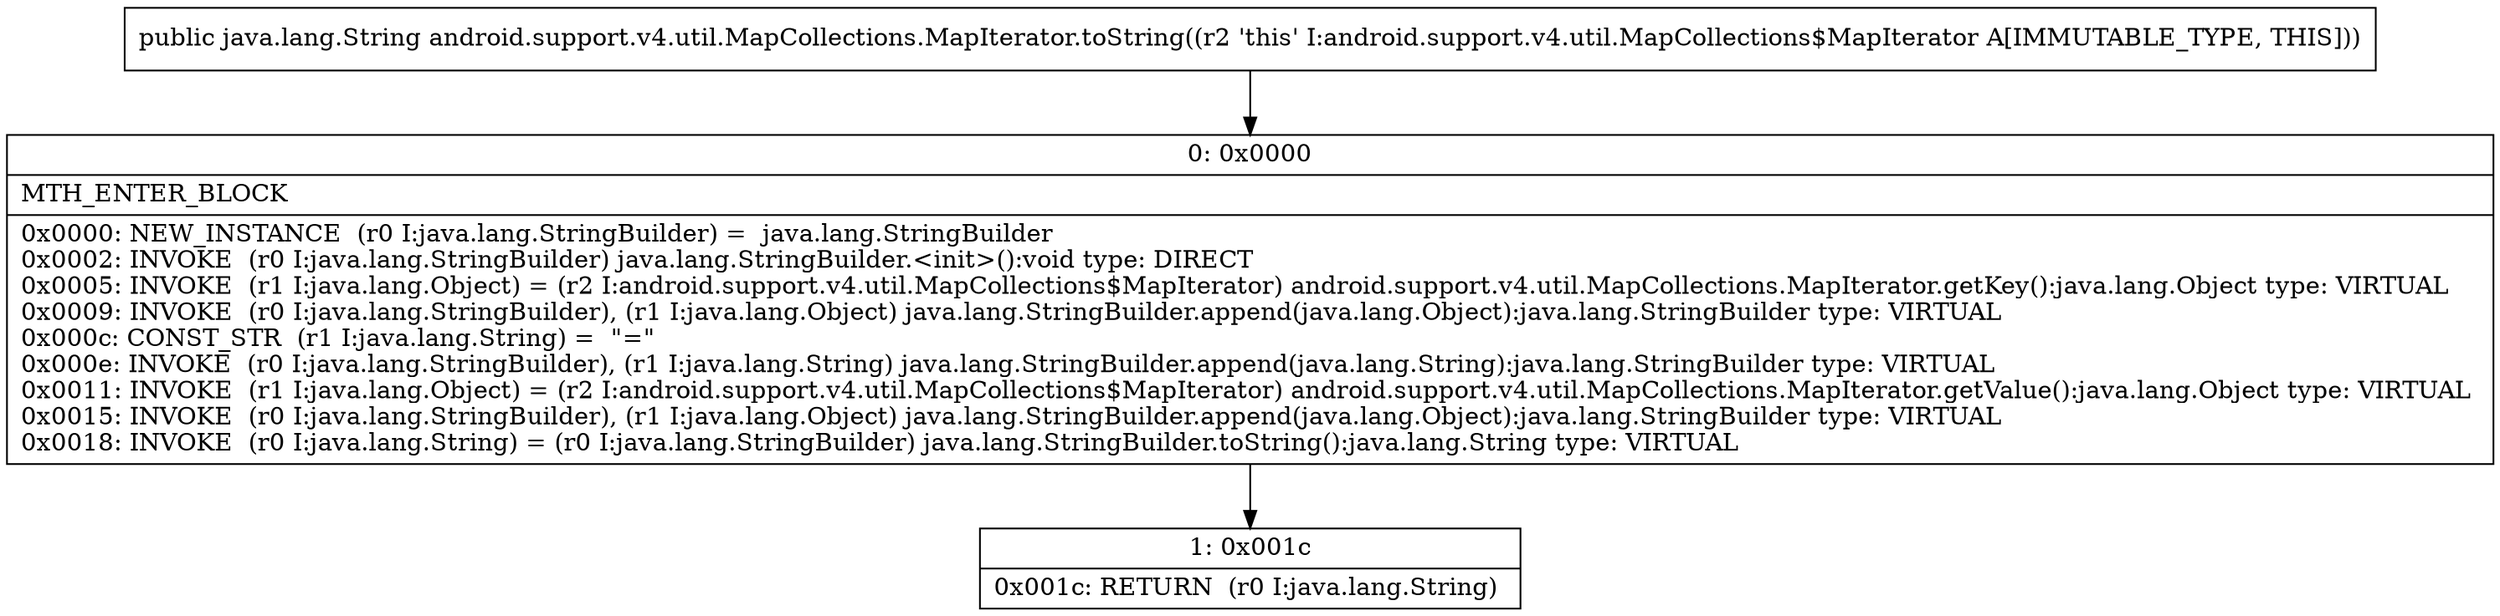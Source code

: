 digraph "CFG forandroid.support.v4.util.MapCollections.MapIterator.toString()Ljava\/lang\/String;" {
Node_0 [shape=record,label="{0\:\ 0x0000|MTH_ENTER_BLOCK\l|0x0000: NEW_INSTANCE  (r0 I:java.lang.StringBuilder) =  java.lang.StringBuilder \l0x0002: INVOKE  (r0 I:java.lang.StringBuilder) java.lang.StringBuilder.\<init\>():void type: DIRECT \l0x0005: INVOKE  (r1 I:java.lang.Object) = (r2 I:android.support.v4.util.MapCollections$MapIterator) android.support.v4.util.MapCollections.MapIterator.getKey():java.lang.Object type: VIRTUAL \l0x0009: INVOKE  (r0 I:java.lang.StringBuilder), (r1 I:java.lang.Object) java.lang.StringBuilder.append(java.lang.Object):java.lang.StringBuilder type: VIRTUAL \l0x000c: CONST_STR  (r1 I:java.lang.String) =  \"=\" \l0x000e: INVOKE  (r0 I:java.lang.StringBuilder), (r1 I:java.lang.String) java.lang.StringBuilder.append(java.lang.String):java.lang.StringBuilder type: VIRTUAL \l0x0011: INVOKE  (r1 I:java.lang.Object) = (r2 I:android.support.v4.util.MapCollections$MapIterator) android.support.v4.util.MapCollections.MapIterator.getValue():java.lang.Object type: VIRTUAL \l0x0015: INVOKE  (r0 I:java.lang.StringBuilder), (r1 I:java.lang.Object) java.lang.StringBuilder.append(java.lang.Object):java.lang.StringBuilder type: VIRTUAL \l0x0018: INVOKE  (r0 I:java.lang.String) = (r0 I:java.lang.StringBuilder) java.lang.StringBuilder.toString():java.lang.String type: VIRTUAL \l}"];
Node_1 [shape=record,label="{1\:\ 0x001c|0x001c: RETURN  (r0 I:java.lang.String) \l}"];
MethodNode[shape=record,label="{public java.lang.String android.support.v4.util.MapCollections.MapIterator.toString((r2 'this' I:android.support.v4.util.MapCollections$MapIterator A[IMMUTABLE_TYPE, THIS])) }"];
MethodNode -> Node_0;
Node_0 -> Node_1;
}

